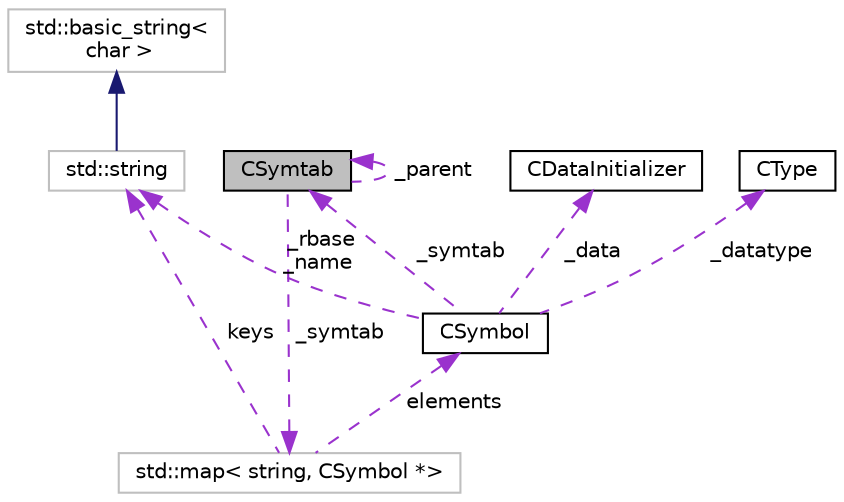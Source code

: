 digraph "CSymtab"
{
  edge [fontname="Helvetica",fontsize="10",labelfontname="Helvetica",labelfontsize="10"];
  node [fontname="Helvetica",fontsize="10",shape=record];
  Node1 [label="CSymtab",height=0.2,width=0.4,color="black", fillcolor="grey75", style="filled", fontcolor="black"];
  Node1 -> Node1 [dir="back",color="darkorchid3",fontsize="10",style="dashed",label=" _parent" ,fontname="Helvetica"];
  Node2 -> Node1 [dir="back",color="darkorchid3",fontsize="10",style="dashed",label=" _symtab" ,fontname="Helvetica"];
  Node2 [label="std::map\< string, CSymbol *\>",height=0.2,width=0.4,color="grey75", fillcolor="white", style="filled"];
  Node3 -> Node2 [dir="back",color="darkorchid3",fontsize="10",style="dashed",label=" keys" ,fontname="Helvetica"];
  Node3 [label="std::string",height=0.2,width=0.4,color="grey75", fillcolor="white", style="filled",tooltip="STL class. "];
  Node4 -> Node3 [dir="back",color="midnightblue",fontsize="10",style="solid",fontname="Helvetica"];
  Node4 [label="std::basic_string\<\l char \>",height=0.2,width=0.4,color="grey75", fillcolor="white", style="filled",tooltip="STL class. "];
  Node5 -> Node2 [dir="back",color="darkorchid3",fontsize="10",style="dashed",label=" elements" ,fontname="Helvetica"];
  Node5 [label="CSymbol",height=0.2,width=0.4,color="black", fillcolor="white", style="filled",URL="$classCSymbol.html",tooltip="SnuPL symbol. "];
  Node1 -> Node5 [dir="back",color="darkorchid3",fontsize="10",style="dashed",label=" _symtab" ,fontname="Helvetica"];
  Node6 -> Node5 [dir="back",color="darkorchid3",fontsize="10",style="dashed",label=" _datatype" ,fontname="Helvetica"];
  Node6 [label="CType",height=0.2,width=0.4,color="black", fillcolor="white", style="filled",URL="$classCType.html",tooltip="SnuPL base type. "];
  Node7 -> Node5 [dir="back",color="darkorchid3",fontsize="10",style="dashed",label=" _data" ,fontname="Helvetica"];
  Node7 [label="CDataInitializer",height=0.2,width=0.4,color="black", fillcolor="white", style="filled",URL="$classCDataInitializer.html",tooltip="SnuPL data initializer. "];
  Node3 -> Node5 [dir="back",color="darkorchid3",fontsize="10",style="dashed",label=" _rbase\n_name" ,fontname="Helvetica"];
}
